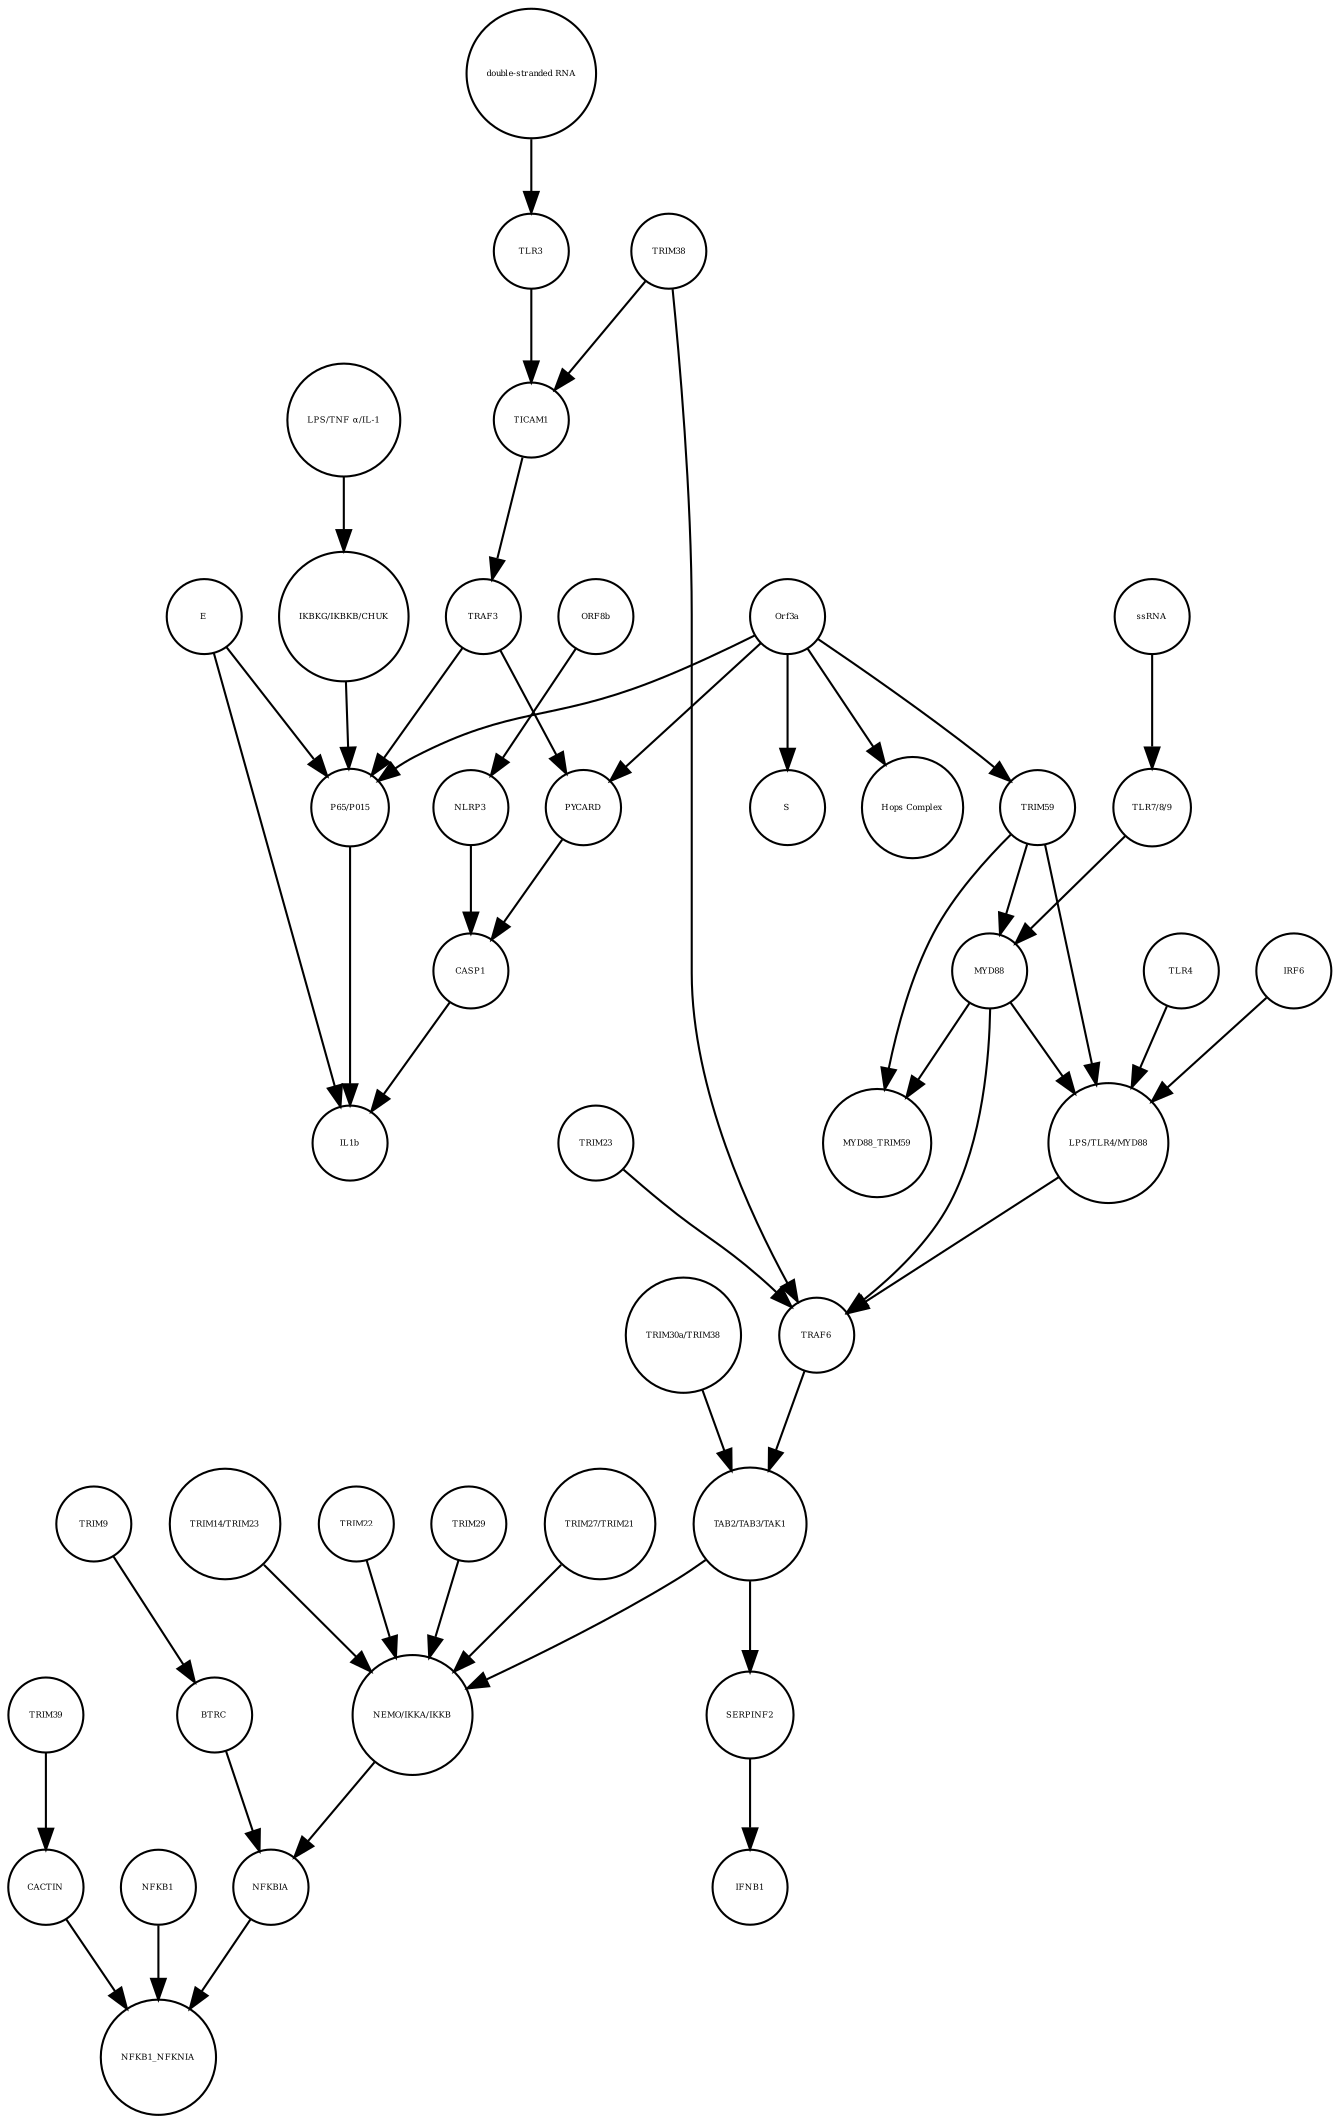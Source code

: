 strict digraph  {
"P65/P015" [annotation="urn_miriam_hgnc_9955|urn_miriam_hgnc_7794", bipartite=0, cls=complex, fontsize=4, label="P65/P015", shape=circle];
IL1b [annotation=urn_miriam_hgnc_5992, bipartite=0, cls=macromolecule, fontsize=4, label=IL1b, shape=circle];
TRIM59 [annotation="urn_miriam_pubmed_22588174|urn_miriam_hgnc_30834", bipartite=0, cls=macromolecule, fontsize=4, label=TRIM59, shape=circle];
"LPS/TLR4/MYD88" [annotation="urn_miriam_hgnc_6121|urn_miriam_hgnc_11850|urn_miriam_hgnc_7562", bipartite=0, cls=complex, fontsize=4, label="LPS/TLR4/MYD88", shape=circle];
TLR4 [annotation="", bipartite=0, cls=macromolecule, fontsize=4, label=TLR4, shape=circle];
IRF6 [annotation="", bipartite=0, cls=macromolecule, fontsize=4, label=IRF6, shape=circle];
BTRC [annotation=urn_miriam_hgnc_1144, bipartite=0, cls=macromolecule, fontsize=4, label=BTRC, shape=circle];
IFNB1 [annotation=urn_miriam_hgnc_5434, bipartite=0, cls=macromolecule, fontsize=4, label=IFNB1, shape=circle];
S [annotation=urn_miriam_uniprot_P0DTC2, bipartite=0, cls=macromolecule, fontsize=4, label=S, shape=circle];
TRAF3 [annotation=urn_miriam_hgnc_12033, bipartite=0, cls=macromolecule, fontsize=4, label=TRAF3, shape=circle];
TRIM39 [annotation=urn_miriam_hgnc_10065, bipartite=0, cls=macromolecule, fontsize=4, label=TRIM39, shape=circle];
"NEMO/IKKA/IKKB" [annotation="urn_miriam_hgnc_5961|urn_miriam_hgnc_5960|urn_miriam_hgnc_1974", bipartite=0, cls=complex, fontsize=4, label="NEMO/IKKA/IKKB", shape=circle];
"TRIM14/TRIM23" [annotation="urn_miriam_hgnc_16283|urn_miriam_hgnc_660", bipartite=0, cls=complex, fontsize=4, label="TRIM14/TRIM23", shape=circle];
TLR3 [annotation=urn_miriam_hgnc_11849, bipartite=0, cls=macromolecule, fontsize=4, label=TLR3, shape=circle];
E [annotation=urn_miriam_ncbiprotein_1796318600, bipartite=0, cls=macromolecule, fontsize=4, label=E, shape=circle];
TRIM22 [annotation=urn_miriam_hgnc_16379, bipartite=0, cls=macromolecule, fontsize=4, label=TRIM22, shape=circle];
"TAB2/TAB3/TAK1" [annotation="urn_miriam_hgnc_17075|urn_miriam_hgnc_30681|urn_miriam_hgnc_6859", bipartite=0, cls=complex, fontsize=4, label="TAB2/TAB3/TAK1", shape=circle];
SERPINF2 [annotation=urn_miriam_hgnc_9075, bipartite=0, cls=macromolecule, fontsize=4, label=SERPINF2, shape=circle];
CASP1 [annotation=urn_miriam_hgnc_1499, bipartite=0, cls=macromolecule, fontsize=4, label=CASP1, shape=circle];
NLRP3 [annotation="", bipartite=0, cls="macromolecule multimer", fontsize=4, label=NLRP3, shape=circle];
"LPS/TNF α/IL-1" [annotation="urn_miriam_hgnc_6121|urn_miriam_hgnc_11916|urn_miriam_hgnc_5991", bipartite=0, cls=complex, fontsize=4, label="LPS/TNF α/IL-1", shape=circle];
TRIM9 [annotation=urn_miriam_hgnc_16288, bipartite=0, cls=macromolecule, fontsize=4, label=TRIM9, shape=circle];
ssRNA [annotation="", bipartite=0, cls="nucleic acid feature", fontsize=4, label=ssRNA, shape=circle];
PYCARD [annotation="", bipartite=0, cls="macromolecule multimer", fontsize=4, label=PYCARD, shape=circle];
TRIM23 [annotation=urn_miriam_hgnc_660, bipartite=0, cls=macromolecule, fontsize=4, label=TRIM23, shape=circle];
NFKB1 [annotation=urn_miriam_hgnc_7794, bipartite=0, cls=macromolecule, fontsize=4, label=NFKB1, shape=circle];
MYD88_TRIM59 [annotation="", bipartite=0, cls=complex, fontsize=4, label=MYD88_TRIM59, shape=circle];
ORF8b [annotation=urn_miriam_ncbiprotein_BCD58760, bipartite=0, cls=macromolecule, fontsize=4, label=ORF8b, shape=circle];
"TRIM30a/TRIM38" [annotation="urn_miriam_hgnc_10059|urn_miriam_uniprot_P15533", bipartite=0, cls=complex, fontsize=4, label="TRIM30a/TRIM38", shape=circle];
TICAM1 [annotation=urn_miriam_hgnc_18348, bipartite=0, cls=macromolecule, fontsize=4, label=TICAM1, shape=circle];
"TLR7/8/9" [annotation="urn_miriam_hgnc_15633|urn_miriam_hgnc_15632|urn_miriam_hgnc_15631", bipartite=0, cls=complex, fontsize=4, label="TLR7/8/9", shape=circle];
"IKBKG/IKBKB/CHUK" [annotation="urn_miriam_hgnc_5961|urn_miriam_hgnc_5960|urn_miriam_hgnc_1974", bipartite=0, cls=complex, fontsize=4, label="IKBKG/IKBKB/CHUK", shape=circle];
"double-stranded RNA" [annotation="", bipartite=0, cls="nucleic acid feature", fontsize=4, label="double-stranded RNA", shape=circle];
Orf3a [annotation=urn_miriam_uniprot_P0DTC3, bipartite=0, cls=macromolecule, fontsize=4, label=Orf3a, shape=circle];
TRIM38 [annotation=urn_miriam_hgnc_10059, bipartite=0, cls=macromolecule, fontsize=4, label=TRIM38, shape=circle];
NFKB1_NFKNIA [annotation="", bipartite=0, cls=complex, fontsize=4, label=NFKB1_NFKNIA, shape=circle];
NFKBIA [annotation=urn_miriam_hgnc_7797, bipartite=0, cls=macromolecule, fontsize=4, label=NFKBIA, shape=circle];
CACTIN [annotation=urn_miriam_hgnc_29938, bipartite=0, cls=macromolecule, fontsize=4, label=CACTIN, shape=circle];
MYD88 [annotation=urn_miriam_hgnc_7562, bipartite=0, cls=macromolecule, fontsize=4, label=MYD88, shape=circle];
TRIM29 [annotation=urn_miriam_hgnc_17274, bipartite=0, cls=macromolecule, fontsize=4, label=TRIM29, shape=circle];
"Hops Complex" [annotation="urn_miriam_uniprot_J9TC74|urn_miriam_hgnc_14583|urn_miriam_hgnc_20593|urn_miriam_hgnc_24048|urn_miriam_hgnc_5013|urn_miriam_hgnc_20266", bipartite=0, cls=complex, fontsize=4, label="Hops Complex", shape=circle];
TRAF6 [annotation=urn_miriam_hgnc_12036, bipartite=0, cls=macromolecule, fontsize=4, label=TRAF6, shape=circle];
"TRIM27/TRIM21" [annotation="urn_miriam_hgnc_9975|urn_miriam_hgnc_11312", bipartite=0, cls=complex, fontsize=4, label="TRIM27/TRIM21", shape=circle];
"P65/P015" -> IL1b  [annotation=urn_miriam_pubmed_31034780, interaction_type=stimulation];
TRIM59 -> "LPS/TLR4/MYD88"  [annotation="", interaction_type=inhibition];
TRIM59 -> MYD88_TRIM59  [annotation="", interaction_type=production];
TRIM59 -> MYD88  [annotation="", interaction_type=inhibition];
"LPS/TLR4/MYD88" -> TRAF6  [annotation=urn_miriam_pubmed_23758787, interaction_type=catalysis];
TLR4 -> "LPS/TLR4/MYD88"  [annotation="", interaction_type=production];
IRF6 -> "LPS/TLR4/MYD88"  [annotation="", interaction_type=production];
BTRC -> NFKBIA  [annotation=urn_miriam_pubmed_21135871, interaction_type=catalysis];
TRAF3 -> "P65/P015"  [annotation="urn_miriam_pubmed_31034780|urn_miriam_pubmed_32172672", interaction_type=catalysis];
TRAF3 -> PYCARD  [annotation=urn_miriam_pubmed_32172672, interaction_type=catalysis];
TRIM39 -> CACTIN  [annotation=urn_miriam_pubmed_26999213, interaction_type="necessary stimulation"];
"NEMO/IKKA/IKKB" -> NFKBIA  [annotation=urn_miriam_pubmed_21135871, interaction_type=catalysis];
"TRIM14/TRIM23" -> "NEMO/IKKA/IKKB"  [annotation="urn_miriam_pubmed_23758787|urn_miriam_pubmed_23408607|urn_miriam_pubmed_26358190|urn_miriam_pubmed_27695001|urn_miriam_pubmed_24379373|urn_miriam_pubmed_20724660", interaction_type="necessary stimulation"];
TLR3 -> TICAM1  [annotation="urn_miriam_pubmed_23758787|urn_miriam_pubmed_22539786", interaction_type="necessary stimulation"];
E -> IL1b  [annotation=urn_miriam_pubmed_31034780, interaction_type=catalysis];
E -> "P65/P015"  [annotation="urn_miriam_pubmed_32172672|urn_miriam_taxonomy_2697049", interaction_type="necessary stimulation"];
TRIM22 -> "NEMO/IKKA/IKKB"  [annotation="urn_miriam_pubmed_23758787|urn_miriam_pubmed_23408607|urn_miriam_pubmed_26358190|urn_miriam_pubmed_27695001|urn_miriam_pubmed_24379373|urn_miriam_pubmed_20724660", interaction_type=inhibition];
"TAB2/TAB3/TAK1" -> SERPINF2  [annotation=urn_miriam_pubmed_17706453, interaction_type="necessary stimulation"];
"TAB2/TAB3/TAK1" -> "NEMO/IKKA/IKKB"  [annotation="urn_miriam_pubmed_23758787|urn_miriam_pubmed_23408607|urn_miriam_pubmed_26358190|urn_miriam_pubmed_27695001|urn_miriam_pubmed_24379373|urn_miriam_pubmed_20724660", interaction_type="necessary stimulation"];
SERPINF2 -> IFNB1  [annotation=urn_miriam_pubmed_17706453, interaction_type=stimulation];
CASP1 -> IL1b  [annotation=urn_miriam_pubmed_31034780, interaction_type=catalysis];
NLRP3 -> CASP1  [annotation="", interaction_type=production];
"LPS/TNF α/IL-1" -> "IKBKG/IKBKB/CHUK"  [annotation="urn_miriam_pubmed_32172672|urn_miriam_taxonomy_2697049", interaction_type=catalysis];
TRIM9 -> BTRC  [annotation=urn_miriam_pubmed_21135871, interaction_type=inhibition];
ssRNA -> "TLR7/8/9"  [annotation=urn_miriam_pubmed_21782231, interaction_type="necessary stimulation"];
PYCARD -> CASP1  [annotation="", interaction_type=production];
TRIM23 -> TRAF6  [annotation="urn_miriam_pubmed_15361868|urn_miriam_pubmed_22539786|urn_miriam_pubmed_20724660", interaction_type="necessary stimulation"];
NFKB1 -> NFKB1_NFKNIA  [annotation="", interaction_type=production];
ORF8b -> NLRP3  [annotation=urn_miriam_pubmed_32172672, interaction_type="necessary stimulation"];
"TRIM30a/TRIM38" -> "TAB2/TAB3/TAK1"  [annotation="urn_miriam_pubmed_23758787|urn_miriam_pubmed_25172371|urn_miriam_pubmed_18345001", interaction_type=inhibition];
TICAM1 -> TRAF3  [annotation=urn_miriam_pubmed_28829373, interaction_type="necessary stimulation"];
"TLR7/8/9" -> MYD88  [annotation=urn_miriam_pubmed_15361868, interaction_type="necessary stimulation"];
"IKBKG/IKBKB/CHUK" -> "P65/P015"  [annotation="", interaction_type=production];
"double-stranded RNA" -> TLR3  [annotation=urn_miriam_pubmed_23758787, interaction_type="necessary stimulation"];
Orf3a -> "P65/P015"  [annotation="urn_miriam_pubmed_31034780|urn_miriam_pubmed_32172672", interaction_type="necessary stimulation"];
Orf3a -> "Hops Complex"  [annotation="urn_miriam_pubmed_15316659|urn_miriam_pubmed_17715238|urn_miriam_pubmed_25375324|urn_miriam_pubmed_19590927", interaction_type="necessary stimulation"];
Orf3a -> TRIM59  [annotation=urn_miriam_pubmed_28829373, interaction_type="necessary stimulation"];
Orf3a -> PYCARD  [annotation=urn_miriam_pubmed_32172672, interaction_type="necessary stimulation"];
Orf3a -> S  [annotation=urn_miriam_pubmed_32172672, interaction_type="necessary stimulation"];
TRIM38 -> TRAF6  [annotation="urn_miriam_pubmed_15361868|urn_miriam_pubmed_22539786|urn_miriam_pubmed_20724660", interaction_type=inhibition];
TRIM38 -> TICAM1  [annotation="urn_miriam_pubmed_23758787|urn_miriam_pubmed_22539786", interaction_type=inhibition];
NFKBIA -> NFKB1_NFKNIA  [annotation="", interaction_type=production];
CACTIN -> NFKB1_NFKNIA  [annotation=urn_miriam_pubmed_26999213, interaction_type=inhibition];
MYD88 -> "LPS/TLR4/MYD88"  [annotation="", interaction_type=production];
MYD88 -> MYD88_TRIM59  [annotation="", interaction_type=production];
MYD88 -> TRAF6  [annotation="urn_miriam_pubmed_15361868|urn_miriam_pubmed_22539786|urn_miriam_pubmed_20724660", interaction_type="necessary stimulation"];
TRIM29 -> "NEMO/IKKA/IKKB"  [annotation="urn_miriam_pubmed_23758787|urn_miriam_pubmed_23408607|urn_miriam_pubmed_26358190|urn_miriam_pubmed_27695001|urn_miriam_pubmed_24379373|urn_miriam_pubmed_20724660", interaction_type=inhibition];
TRAF6 -> "TAB2/TAB3/TAK1"  [annotation="urn_miriam_pubmed_23758787|urn_miriam_pubmed_25172371|urn_miriam_pubmed_18345001", interaction_type="necessary stimulation"];
"TRIM27/TRIM21" -> "NEMO/IKKA/IKKB"  [annotation="urn_miriam_pubmed_23758787|urn_miriam_pubmed_23408607|urn_miriam_pubmed_26358190|urn_miriam_pubmed_27695001|urn_miriam_pubmed_24379373|urn_miriam_pubmed_20724660", interaction_type=inhibition];
}
